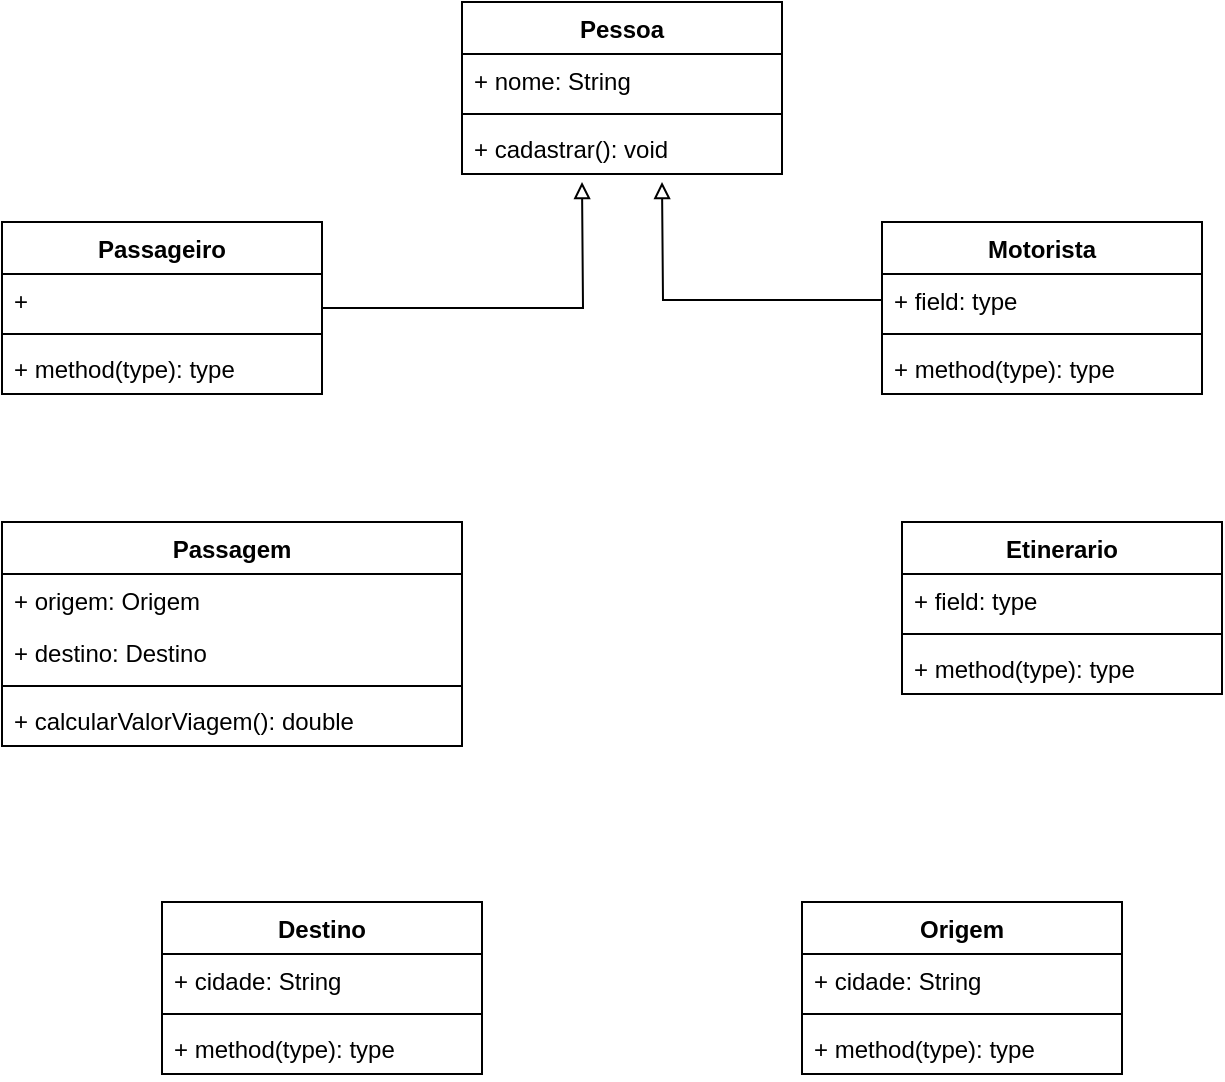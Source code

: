 <mxfile version="21.5.2" type="github">
  <diagram id="C5RBs43oDa-KdzZeNtuy" name="Page-1">
    <mxGraphModel dx="1114" dy="616" grid="1" gridSize="10" guides="1" tooltips="1" connect="1" arrows="1" fold="1" page="1" pageScale="1" pageWidth="827" pageHeight="1169" math="0" shadow="0">
      <root>
        <mxCell id="WIyWlLk6GJQsqaUBKTNV-0" />
        <mxCell id="WIyWlLk6GJQsqaUBKTNV-1" parent="WIyWlLk6GJQsqaUBKTNV-0" />
        <mxCell id="d_wbtja7lZG-JOUnqYPP-0" value="Pessoa" style="swimlane;fontStyle=1;align=center;verticalAlign=top;childLayout=stackLayout;horizontal=1;startSize=26;horizontalStack=0;resizeParent=1;resizeParentMax=0;resizeLast=0;collapsible=1;marginBottom=0;whiteSpace=wrap;html=1;" vertex="1" parent="WIyWlLk6GJQsqaUBKTNV-1">
          <mxGeometry x="310" y="30" width="160" height="86" as="geometry" />
        </mxCell>
        <mxCell id="d_wbtja7lZG-JOUnqYPP-1" value="+ nome: String" style="text;strokeColor=none;fillColor=none;align=left;verticalAlign=top;spacingLeft=4;spacingRight=4;overflow=hidden;rotatable=0;points=[[0,0.5],[1,0.5]];portConstraint=eastwest;whiteSpace=wrap;html=1;" vertex="1" parent="d_wbtja7lZG-JOUnqYPP-0">
          <mxGeometry y="26" width="160" height="26" as="geometry" />
        </mxCell>
        <mxCell id="d_wbtja7lZG-JOUnqYPP-2" value="" style="line;strokeWidth=1;fillColor=none;align=left;verticalAlign=middle;spacingTop=-1;spacingLeft=3;spacingRight=3;rotatable=0;labelPosition=right;points=[];portConstraint=eastwest;strokeColor=inherit;" vertex="1" parent="d_wbtja7lZG-JOUnqYPP-0">
          <mxGeometry y="52" width="160" height="8" as="geometry" />
        </mxCell>
        <mxCell id="d_wbtja7lZG-JOUnqYPP-3" value="+ cadastrar(): void" style="text;strokeColor=none;fillColor=none;align=left;verticalAlign=top;spacingLeft=4;spacingRight=4;overflow=hidden;rotatable=0;points=[[0,0.5],[1,0.5]];portConstraint=eastwest;whiteSpace=wrap;html=1;" vertex="1" parent="d_wbtja7lZG-JOUnqYPP-0">
          <mxGeometry y="60" width="160" height="26" as="geometry" />
        </mxCell>
        <mxCell id="d_wbtja7lZG-JOUnqYPP-4" value="Etinerario" style="swimlane;fontStyle=1;align=center;verticalAlign=top;childLayout=stackLayout;horizontal=1;startSize=26;horizontalStack=0;resizeParent=1;resizeParentMax=0;resizeLast=0;collapsible=1;marginBottom=0;whiteSpace=wrap;html=1;" vertex="1" parent="WIyWlLk6GJQsqaUBKTNV-1">
          <mxGeometry x="530" y="290" width="160" height="86" as="geometry" />
        </mxCell>
        <mxCell id="d_wbtja7lZG-JOUnqYPP-5" value="+ field: type" style="text;strokeColor=none;fillColor=none;align=left;verticalAlign=top;spacingLeft=4;spacingRight=4;overflow=hidden;rotatable=0;points=[[0,0.5],[1,0.5]];portConstraint=eastwest;whiteSpace=wrap;html=1;" vertex="1" parent="d_wbtja7lZG-JOUnqYPP-4">
          <mxGeometry y="26" width="160" height="26" as="geometry" />
        </mxCell>
        <mxCell id="d_wbtja7lZG-JOUnqYPP-6" value="" style="line;strokeWidth=1;fillColor=none;align=left;verticalAlign=middle;spacingTop=-1;spacingLeft=3;spacingRight=3;rotatable=0;labelPosition=right;points=[];portConstraint=eastwest;strokeColor=inherit;" vertex="1" parent="d_wbtja7lZG-JOUnqYPP-4">
          <mxGeometry y="52" width="160" height="8" as="geometry" />
        </mxCell>
        <mxCell id="d_wbtja7lZG-JOUnqYPP-7" value="+ method(type): type" style="text;strokeColor=none;fillColor=none;align=left;verticalAlign=top;spacingLeft=4;spacingRight=4;overflow=hidden;rotatable=0;points=[[0,0.5],[1,0.5]];portConstraint=eastwest;whiteSpace=wrap;html=1;" vertex="1" parent="d_wbtja7lZG-JOUnqYPP-4">
          <mxGeometry y="60" width="160" height="26" as="geometry" />
        </mxCell>
        <mxCell id="d_wbtja7lZG-JOUnqYPP-28" style="edgeStyle=orthogonalEdgeStyle;rounded=0;orthogonalLoop=1;jettySize=auto;html=1;endArrow=block;endFill=0;" edge="1" parent="WIyWlLk6GJQsqaUBKTNV-1" source="d_wbtja7lZG-JOUnqYPP-8">
          <mxGeometry relative="1" as="geometry">
            <mxPoint x="370" y="120" as="targetPoint" />
          </mxGeometry>
        </mxCell>
        <mxCell id="d_wbtja7lZG-JOUnqYPP-8" value="Passageiro" style="swimlane;fontStyle=1;align=center;verticalAlign=top;childLayout=stackLayout;horizontal=1;startSize=26;horizontalStack=0;resizeParent=1;resizeParentMax=0;resizeLast=0;collapsible=1;marginBottom=0;whiteSpace=wrap;html=1;" vertex="1" parent="WIyWlLk6GJQsqaUBKTNV-1">
          <mxGeometry x="80" y="140" width="160" height="86" as="geometry" />
        </mxCell>
        <mxCell id="d_wbtja7lZG-JOUnqYPP-9" value="+" style="text;strokeColor=none;fillColor=none;align=left;verticalAlign=top;spacingLeft=4;spacingRight=4;overflow=hidden;rotatable=0;points=[[0,0.5],[1,0.5]];portConstraint=eastwest;whiteSpace=wrap;html=1;" vertex="1" parent="d_wbtja7lZG-JOUnqYPP-8">
          <mxGeometry y="26" width="160" height="26" as="geometry" />
        </mxCell>
        <mxCell id="d_wbtja7lZG-JOUnqYPP-10" value="" style="line;strokeWidth=1;fillColor=none;align=left;verticalAlign=middle;spacingTop=-1;spacingLeft=3;spacingRight=3;rotatable=0;labelPosition=right;points=[];portConstraint=eastwest;strokeColor=inherit;" vertex="1" parent="d_wbtja7lZG-JOUnqYPP-8">
          <mxGeometry y="52" width="160" height="8" as="geometry" />
        </mxCell>
        <mxCell id="d_wbtja7lZG-JOUnqYPP-11" value="+ method(type): type" style="text;strokeColor=none;fillColor=none;align=left;verticalAlign=top;spacingLeft=4;spacingRight=4;overflow=hidden;rotatable=0;points=[[0,0.5],[1,0.5]];portConstraint=eastwest;whiteSpace=wrap;html=1;" vertex="1" parent="d_wbtja7lZG-JOUnqYPP-8">
          <mxGeometry y="60" width="160" height="26" as="geometry" />
        </mxCell>
        <mxCell id="d_wbtja7lZG-JOUnqYPP-13" value="Motorista" style="swimlane;fontStyle=1;align=center;verticalAlign=top;childLayout=stackLayout;horizontal=1;startSize=26;horizontalStack=0;resizeParent=1;resizeParentMax=0;resizeLast=0;collapsible=1;marginBottom=0;whiteSpace=wrap;html=1;" vertex="1" parent="WIyWlLk6GJQsqaUBKTNV-1">
          <mxGeometry x="520" y="140" width="160" height="86" as="geometry" />
        </mxCell>
        <mxCell id="d_wbtja7lZG-JOUnqYPP-29" style="edgeStyle=orthogonalEdgeStyle;rounded=0;orthogonalLoop=1;jettySize=auto;html=1;endArrow=block;endFill=0;" edge="1" parent="d_wbtja7lZG-JOUnqYPP-13" source="d_wbtja7lZG-JOUnqYPP-14">
          <mxGeometry relative="1" as="geometry">
            <mxPoint x="-110" y="-20" as="targetPoint" />
          </mxGeometry>
        </mxCell>
        <mxCell id="d_wbtja7lZG-JOUnqYPP-14" value="+ field: type" style="text;strokeColor=none;fillColor=none;align=left;verticalAlign=top;spacingLeft=4;spacingRight=4;overflow=hidden;rotatable=0;points=[[0,0.5],[1,0.5]];portConstraint=eastwest;whiteSpace=wrap;html=1;" vertex="1" parent="d_wbtja7lZG-JOUnqYPP-13">
          <mxGeometry y="26" width="160" height="26" as="geometry" />
        </mxCell>
        <mxCell id="d_wbtja7lZG-JOUnqYPP-15" value="" style="line;strokeWidth=1;fillColor=none;align=left;verticalAlign=middle;spacingTop=-1;spacingLeft=3;spacingRight=3;rotatable=0;labelPosition=right;points=[];portConstraint=eastwest;strokeColor=inherit;" vertex="1" parent="d_wbtja7lZG-JOUnqYPP-13">
          <mxGeometry y="52" width="160" height="8" as="geometry" />
        </mxCell>
        <mxCell id="d_wbtja7lZG-JOUnqYPP-16" value="+ method(type): type" style="text;strokeColor=none;fillColor=none;align=left;verticalAlign=top;spacingLeft=4;spacingRight=4;overflow=hidden;rotatable=0;points=[[0,0.5],[1,0.5]];portConstraint=eastwest;whiteSpace=wrap;html=1;" vertex="1" parent="d_wbtja7lZG-JOUnqYPP-13">
          <mxGeometry y="60" width="160" height="26" as="geometry" />
        </mxCell>
        <mxCell id="d_wbtja7lZG-JOUnqYPP-17" value="Origem" style="swimlane;fontStyle=1;align=center;verticalAlign=top;childLayout=stackLayout;horizontal=1;startSize=26;horizontalStack=0;resizeParent=1;resizeParentMax=0;resizeLast=0;collapsible=1;marginBottom=0;whiteSpace=wrap;html=1;" vertex="1" parent="WIyWlLk6GJQsqaUBKTNV-1">
          <mxGeometry x="480" y="480" width="160" height="86" as="geometry" />
        </mxCell>
        <mxCell id="d_wbtja7lZG-JOUnqYPP-18" value="+ cidade: String" style="text;strokeColor=none;fillColor=none;align=left;verticalAlign=top;spacingLeft=4;spacingRight=4;overflow=hidden;rotatable=0;points=[[0,0.5],[1,0.5]];portConstraint=eastwest;whiteSpace=wrap;html=1;" vertex="1" parent="d_wbtja7lZG-JOUnqYPP-17">
          <mxGeometry y="26" width="160" height="26" as="geometry" />
        </mxCell>
        <mxCell id="d_wbtja7lZG-JOUnqYPP-19" value="" style="line;strokeWidth=1;fillColor=none;align=left;verticalAlign=middle;spacingTop=-1;spacingLeft=3;spacingRight=3;rotatable=0;labelPosition=right;points=[];portConstraint=eastwest;strokeColor=inherit;" vertex="1" parent="d_wbtja7lZG-JOUnqYPP-17">
          <mxGeometry y="52" width="160" height="8" as="geometry" />
        </mxCell>
        <mxCell id="d_wbtja7lZG-JOUnqYPP-20" value="+ method(type): type" style="text;strokeColor=none;fillColor=none;align=left;verticalAlign=top;spacingLeft=4;spacingRight=4;overflow=hidden;rotatable=0;points=[[0,0.5],[1,0.5]];portConstraint=eastwest;whiteSpace=wrap;html=1;" vertex="1" parent="d_wbtja7lZG-JOUnqYPP-17">
          <mxGeometry y="60" width="160" height="26" as="geometry" />
        </mxCell>
        <mxCell id="d_wbtja7lZG-JOUnqYPP-21" value="Passagem" style="swimlane;fontStyle=1;align=center;verticalAlign=top;childLayout=stackLayout;horizontal=1;startSize=26;horizontalStack=0;resizeParent=1;resizeParentMax=0;resizeLast=0;collapsible=1;marginBottom=0;whiteSpace=wrap;html=1;" vertex="1" parent="WIyWlLk6GJQsqaUBKTNV-1">
          <mxGeometry x="80" y="290" width="230" height="112" as="geometry" />
        </mxCell>
        <mxCell id="d_wbtja7lZG-JOUnqYPP-22" value="+ origem: Origem" style="text;strokeColor=none;fillColor=none;align=left;verticalAlign=top;spacingLeft=4;spacingRight=4;overflow=hidden;rotatable=0;points=[[0,0.5],[1,0.5]];portConstraint=eastwest;whiteSpace=wrap;html=1;" vertex="1" parent="d_wbtja7lZG-JOUnqYPP-21">
          <mxGeometry y="26" width="230" height="26" as="geometry" />
        </mxCell>
        <mxCell id="d_wbtja7lZG-JOUnqYPP-34" value="+ destino: Destino" style="text;strokeColor=none;fillColor=none;align=left;verticalAlign=top;spacingLeft=4;spacingRight=4;overflow=hidden;rotatable=0;points=[[0,0.5],[1,0.5]];portConstraint=eastwest;whiteSpace=wrap;html=1;" vertex="1" parent="d_wbtja7lZG-JOUnqYPP-21">
          <mxGeometry y="52" width="230" height="26" as="geometry" />
        </mxCell>
        <mxCell id="d_wbtja7lZG-JOUnqYPP-23" value="" style="line;strokeWidth=1;fillColor=none;align=left;verticalAlign=middle;spacingTop=-1;spacingLeft=3;spacingRight=3;rotatable=0;labelPosition=right;points=[];portConstraint=eastwest;strokeColor=inherit;" vertex="1" parent="d_wbtja7lZG-JOUnqYPP-21">
          <mxGeometry y="78" width="230" height="8" as="geometry" />
        </mxCell>
        <mxCell id="d_wbtja7lZG-JOUnqYPP-24" value="+ calcularValorViagem(): double" style="text;strokeColor=none;fillColor=none;align=left;verticalAlign=top;spacingLeft=4;spacingRight=4;overflow=hidden;rotatable=0;points=[[0,0.5],[1,0.5]];portConstraint=eastwest;whiteSpace=wrap;html=1;" vertex="1" parent="d_wbtja7lZG-JOUnqYPP-21">
          <mxGeometry y="86" width="230" height="26" as="geometry" />
        </mxCell>
        <mxCell id="d_wbtja7lZG-JOUnqYPP-30" value="Destino" style="swimlane;fontStyle=1;align=center;verticalAlign=top;childLayout=stackLayout;horizontal=1;startSize=26;horizontalStack=0;resizeParent=1;resizeParentMax=0;resizeLast=0;collapsible=1;marginBottom=0;whiteSpace=wrap;html=1;" vertex="1" parent="WIyWlLk6GJQsqaUBKTNV-1">
          <mxGeometry x="160" y="480" width="160" height="86" as="geometry" />
        </mxCell>
        <mxCell id="d_wbtja7lZG-JOUnqYPP-31" value="+ cidade: String" style="text;strokeColor=none;fillColor=none;align=left;verticalAlign=top;spacingLeft=4;spacingRight=4;overflow=hidden;rotatable=0;points=[[0,0.5],[1,0.5]];portConstraint=eastwest;whiteSpace=wrap;html=1;" vertex="1" parent="d_wbtja7lZG-JOUnqYPP-30">
          <mxGeometry y="26" width="160" height="26" as="geometry" />
        </mxCell>
        <mxCell id="d_wbtja7lZG-JOUnqYPP-32" value="" style="line;strokeWidth=1;fillColor=none;align=left;verticalAlign=middle;spacingTop=-1;spacingLeft=3;spacingRight=3;rotatable=0;labelPosition=right;points=[];portConstraint=eastwest;strokeColor=inherit;" vertex="1" parent="d_wbtja7lZG-JOUnqYPP-30">
          <mxGeometry y="52" width="160" height="8" as="geometry" />
        </mxCell>
        <mxCell id="d_wbtja7lZG-JOUnqYPP-33" value="+ method(type): type" style="text;strokeColor=none;fillColor=none;align=left;verticalAlign=top;spacingLeft=4;spacingRight=4;overflow=hidden;rotatable=0;points=[[0,0.5],[1,0.5]];portConstraint=eastwest;whiteSpace=wrap;html=1;" vertex="1" parent="d_wbtja7lZG-JOUnqYPP-30">
          <mxGeometry y="60" width="160" height="26" as="geometry" />
        </mxCell>
      </root>
    </mxGraphModel>
  </diagram>
</mxfile>
